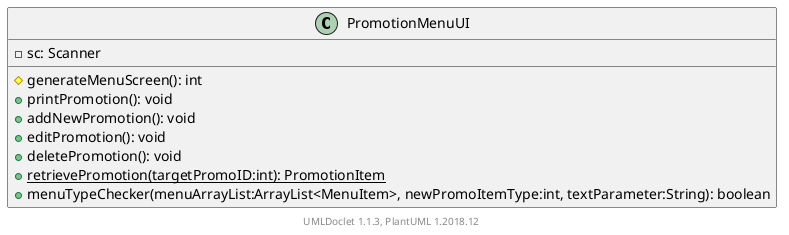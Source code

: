 @startuml

    class PromotionMenuUI [[../sg/edu/ntu/scse/cz2002/ui/PromotionMenuUI.html]] {
        -sc: Scanner
        #generateMenuScreen(): int
        +printPromotion(): void
        +addNewPromotion(): void
        +editPromotion(): void
        +deletePromotion(): void
        {static} +retrievePromotion(targetPromoID:int): PromotionItem
        +menuTypeChecker(menuArrayList:ArrayList<MenuItem>, newPromoItemType:int, textParameter:String): boolean
    }


    center footer UMLDoclet 1.1.3, PlantUML 1.2018.12
@enduml
